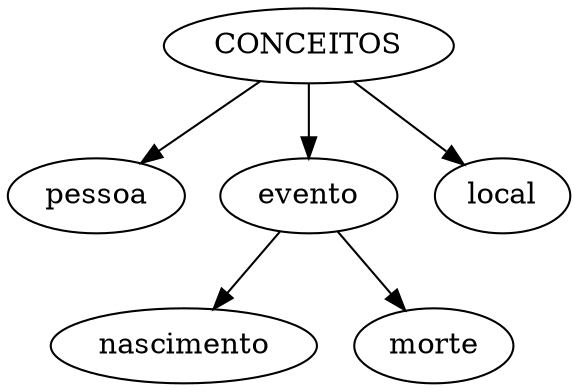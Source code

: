 digraph mainmap {
  URL="http://twiki.di.uminho.pt/twiki/bin/view/Education/EL/FichasEG11";
  CONCEITOS [URL="pag.php"];
  pessoa [URL="http://localhost/EL/EG/ExerciciosParaAvaliacao/Ex5/Grafo/dot/conceito.php?conceito=\"pessoa\""];
  CONCEITOS	->	pessoa ;
  CONCEITOS	->	evento;
  CONCEITOS	->	local;
  evento	->	nascimento;
  evento	->	morte;

}


digraph mainmap {
  graph [	fontname = "Helvetica-Oblique",
			fontsize = 36,
			label = "\n\nMapa de Conceitos",
			size = "6,6" ];
  node [color=lightblue2, style=filled];
  CONCEITOS [shape=box];
  pessoa [URL="conceito.php?conceito=\"pessoa\""];
  CONCEITOS	->	pessoa ;
  CONCEITOS	->	evento;
  CONCEITOS	->	local;
  evento	->	nascimento;
  evento	->	morte;
}
